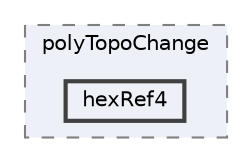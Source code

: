digraph "libfvMeshTopoChangers/libfvMeshTopoChangers2D/dynamicMesh/polyTopoChange/polyTopoChange/hexRef4"
{
 // LATEX_PDF_SIZE
  bgcolor="transparent";
  edge [fontname=Helvetica,fontsize=10,labelfontname=Helvetica,labelfontsize=10];
  node [fontname=Helvetica,fontsize=10,shape=box,height=0.2,width=0.4];
  compound=true
  subgraph clusterdir_8ddb9028c73b6b5afb2ad401dc566583 {
    graph [ bgcolor="#edf0f7", pencolor="grey50", label="polyTopoChange", fontname=Helvetica,fontsize=10 style="filled,dashed", URL="dir_8ddb9028c73b6b5afb2ad401dc566583.html",tooltip=""]
  dir_cedfe2e582e99abd32ae204afb0409d5 [label="hexRef4", fillcolor="#edf0f7", color="grey25", style="filled,bold", URL="dir_cedfe2e582e99abd32ae204afb0409d5.html",tooltip=""];
  }
}
